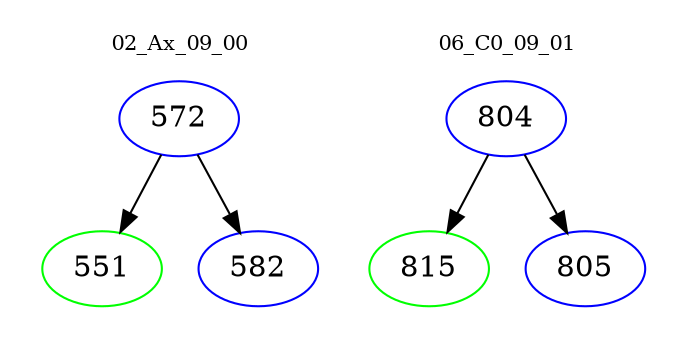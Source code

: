 digraph{
subgraph cluster_0 {
color = white
label = "02_Ax_09_00";
fontsize=10;
T0_572 [label="572", color="blue"]
T0_572 -> T0_551 [color="black"]
T0_551 [label="551", color="green"]
T0_572 -> T0_582 [color="black"]
T0_582 [label="582", color="blue"]
}
subgraph cluster_1 {
color = white
label = "06_C0_09_01";
fontsize=10;
T1_804 [label="804", color="blue"]
T1_804 -> T1_815 [color="black"]
T1_815 [label="815", color="green"]
T1_804 -> T1_805 [color="black"]
T1_805 [label="805", color="blue"]
}
}
